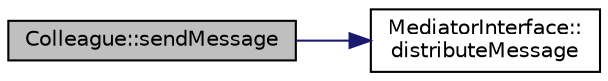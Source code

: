 digraph "Colleague::sendMessage"
{
  edge [fontname="Helvetica",fontsize="10",labelfontname="Helvetica",labelfontsize="10"];
  node [fontname="Helvetica",fontsize="10",shape=record];
  rankdir="LR";
  Node1 [label="Colleague::sendMessage",height=0.2,width=0.4,color="black", fillcolor="grey75", style="filled", fontcolor="black"];
  Node1 -> Node2 [color="midnightblue",fontsize="10",style="solid",fontname="Helvetica"];
  Node2 [label="MediatorInterface::\ldistributeMessage",height=0.2,width=0.4,color="black", fillcolor="white", style="filled",URL="$classMediatorInterface.html#a6445b79436acab5998b8a957648fadb1"];
}
